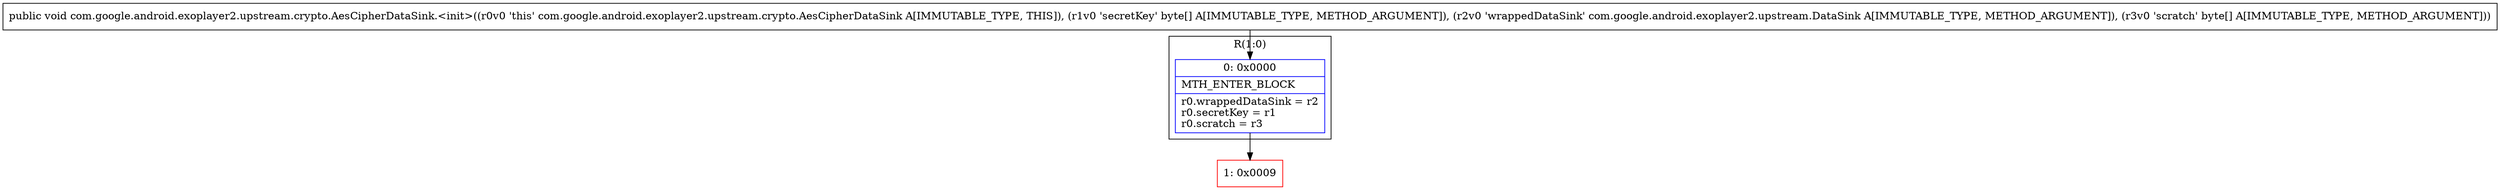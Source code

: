digraph "CFG forcom.google.android.exoplayer2.upstream.crypto.AesCipherDataSink.\<init\>([BLcom\/google\/android\/exoplayer2\/upstream\/DataSink;[B)V" {
subgraph cluster_Region_1764076493 {
label = "R(1:0)";
node [shape=record,color=blue];
Node_0 [shape=record,label="{0\:\ 0x0000|MTH_ENTER_BLOCK\l|r0.wrappedDataSink = r2\lr0.secretKey = r1\lr0.scratch = r3\l}"];
}
Node_1 [shape=record,color=red,label="{1\:\ 0x0009}"];
MethodNode[shape=record,label="{public void com.google.android.exoplayer2.upstream.crypto.AesCipherDataSink.\<init\>((r0v0 'this' com.google.android.exoplayer2.upstream.crypto.AesCipherDataSink A[IMMUTABLE_TYPE, THIS]), (r1v0 'secretKey' byte[] A[IMMUTABLE_TYPE, METHOD_ARGUMENT]), (r2v0 'wrappedDataSink' com.google.android.exoplayer2.upstream.DataSink A[IMMUTABLE_TYPE, METHOD_ARGUMENT]), (r3v0 'scratch' byte[] A[IMMUTABLE_TYPE, METHOD_ARGUMENT])) }"];
MethodNode -> Node_0;
Node_0 -> Node_1;
}

